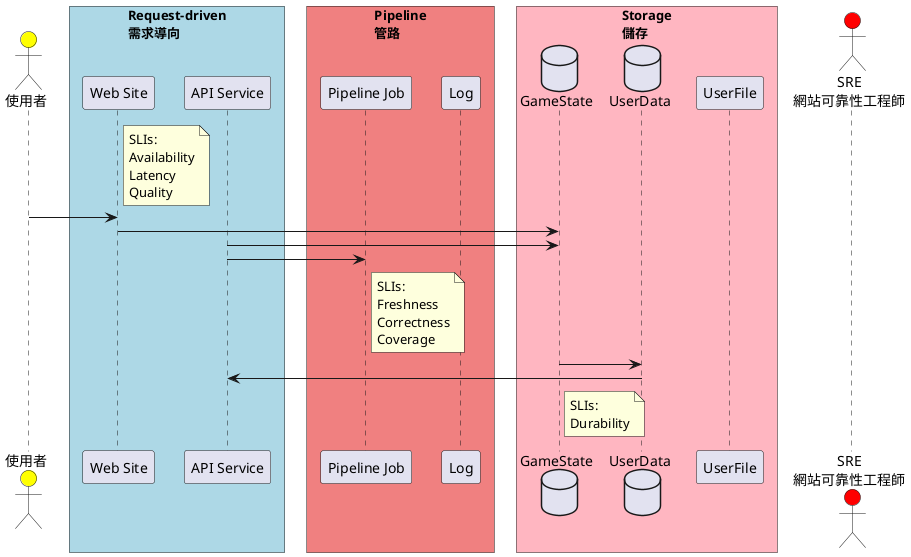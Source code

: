 ' WIP
' The Site Reliability Workbook Chapter 2 - Implementing SLOs
' https://landing.google.com/sre/workbook/chapters/implementing-slos/
' Service Level Objectives/Service Level Indicators
@startuml
skinparam ParticipantPadding 10
skinparam BoxPadding 10

actor "使用者" as User #Yellow

box "Request-driven\n需求導向" #LightBlue
	participant "Web Site" as Web
	participant "API Service" as Api
end box

box "Pipeline\n管路" #LightCoral
	participant "Pipeline Job" as Job
	participant Log
end box

box "Storage\n儲存" #LightPink
	database "GameState" as DB
	database UserData
	participant UserFile
end box

note right of Web
  SLIs: 
  Availability
  Latency
  Quality
end note

User -> Web
Web -> DB
Api -> DB


Api -> Job

note right of Job
  SLIs: 
  Freshness
  Correctness
  Coverage
end note

DB -> UserData
UserData -> Api


note right of DB
  SLIs: 
  Durability
end note

actor "SRE\n網站可靠性工程師" as RE #Red
@enduml